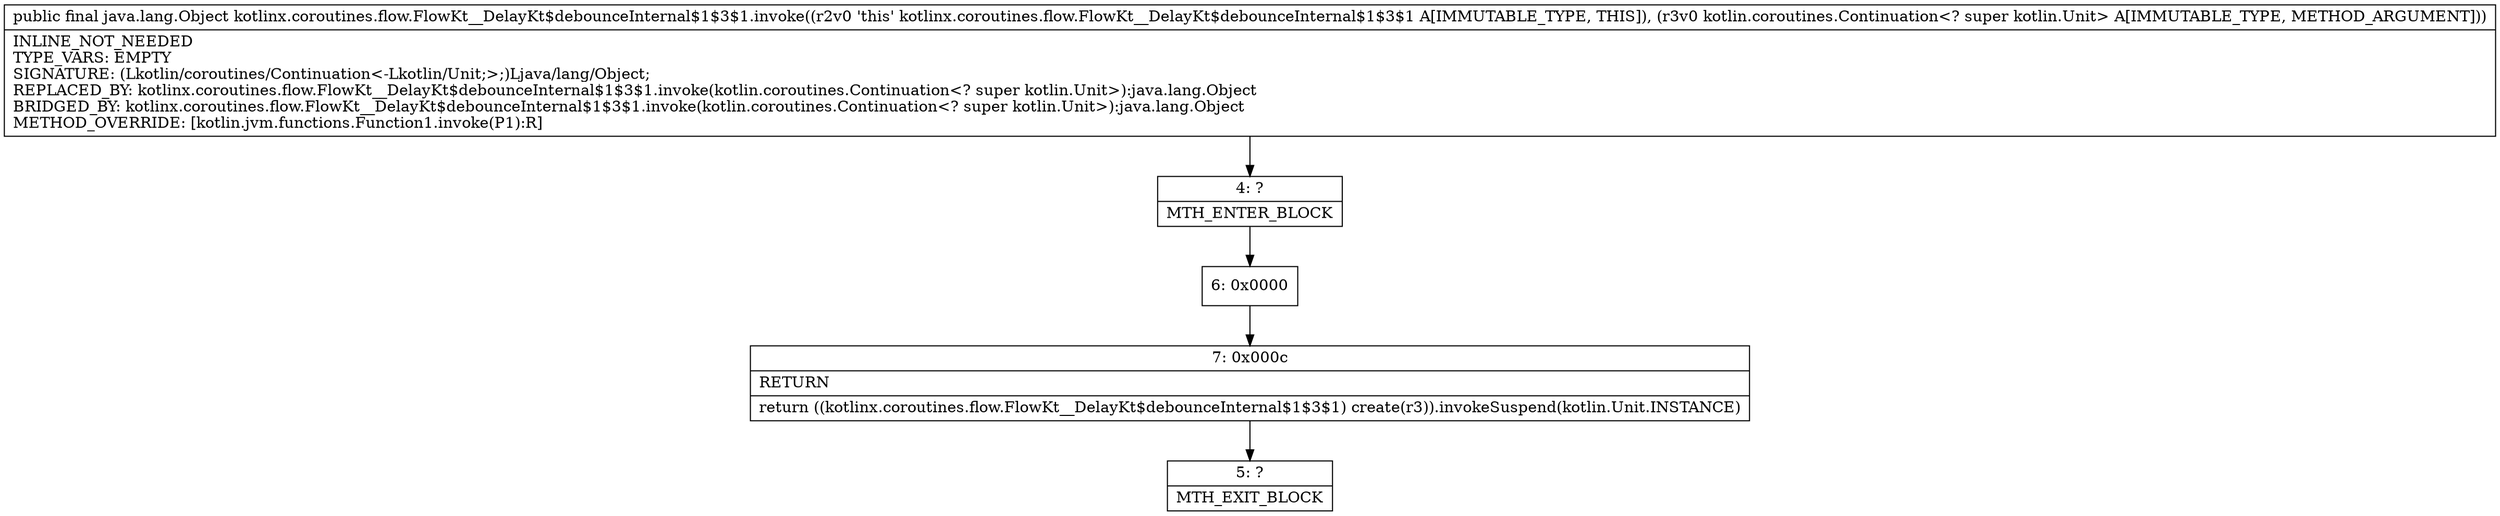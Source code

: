 digraph "CFG forkotlinx.coroutines.flow.FlowKt__DelayKt$debounceInternal$1$3$1.invoke(Lkotlin\/coroutines\/Continuation;)Ljava\/lang\/Object;" {
Node_4 [shape=record,label="{4\:\ ?|MTH_ENTER_BLOCK\l}"];
Node_6 [shape=record,label="{6\:\ 0x0000}"];
Node_7 [shape=record,label="{7\:\ 0x000c|RETURN\l|return ((kotlinx.coroutines.flow.FlowKt__DelayKt$debounceInternal$1$3$1) create(r3)).invokeSuspend(kotlin.Unit.INSTANCE)\l}"];
Node_5 [shape=record,label="{5\:\ ?|MTH_EXIT_BLOCK\l}"];
MethodNode[shape=record,label="{public final java.lang.Object kotlinx.coroutines.flow.FlowKt__DelayKt$debounceInternal$1$3$1.invoke((r2v0 'this' kotlinx.coroutines.flow.FlowKt__DelayKt$debounceInternal$1$3$1 A[IMMUTABLE_TYPE, THIS]), (r3v0 kotlin.coroutines.Continuation\<? super kotlin.Unit\> A[IMMUTABLE_TYPE, METHOD_ARGUMENT]))  | INLINE_NOT_NEEDED\lTYPE_VARS: EMPTY\lSIGNATURE: (Lkotlin\/coroutines\/Continuation\<\-Lkotlin\/Unit;\>;)Ljava\/lang\/Object;\lREPLACED_BY: kotlinx.coroutines.flow.FlowKt__DelayKt$debounceInternal$1$3$1.invoke(kotlin.coroutines.Continuation\<? super kotlin.Unit\>):java.lang.Object\lBRIDGED_BY: kotlinx.coroutines.flow.FlowKt__DelayKt$debounceInternal$1$3$1.invoke(kotlin.coroutines.Continuation\<? super kotlin.Unit\>):java.lang.Object\lMETHOD_OVERRIDE: [kotlin.jvm.functions.Function1.invoke(P1):R]\l}"];
MethodNode -> Node_4;Node_4 -> Node_6;
Node_6 -> Node_7;
Node_7 -> Node_5;
}

